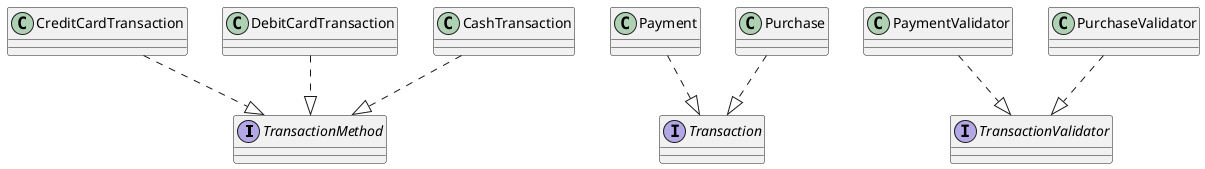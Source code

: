 @startuml
interface TransactionMethod{}
class CreditCardTransaction{}
CreditCardTransaction ..|> TransactionMethod
class DebitCardTransaction
DebitCardTransaction ..|> TransactionMethod
class CashTransaction{}
CashTransaction ..|> TransactionMethod

interface Transaction
Payment ..|> Transaction
Purchase ..|> Transaction

interface TransactionValidator{}
class PaymentValidator{}
class PurchaseValidator{}
PaymentValidator ..|> TransactionValidator
PurchaseValidator ..|> TransactionValidator
@enduml